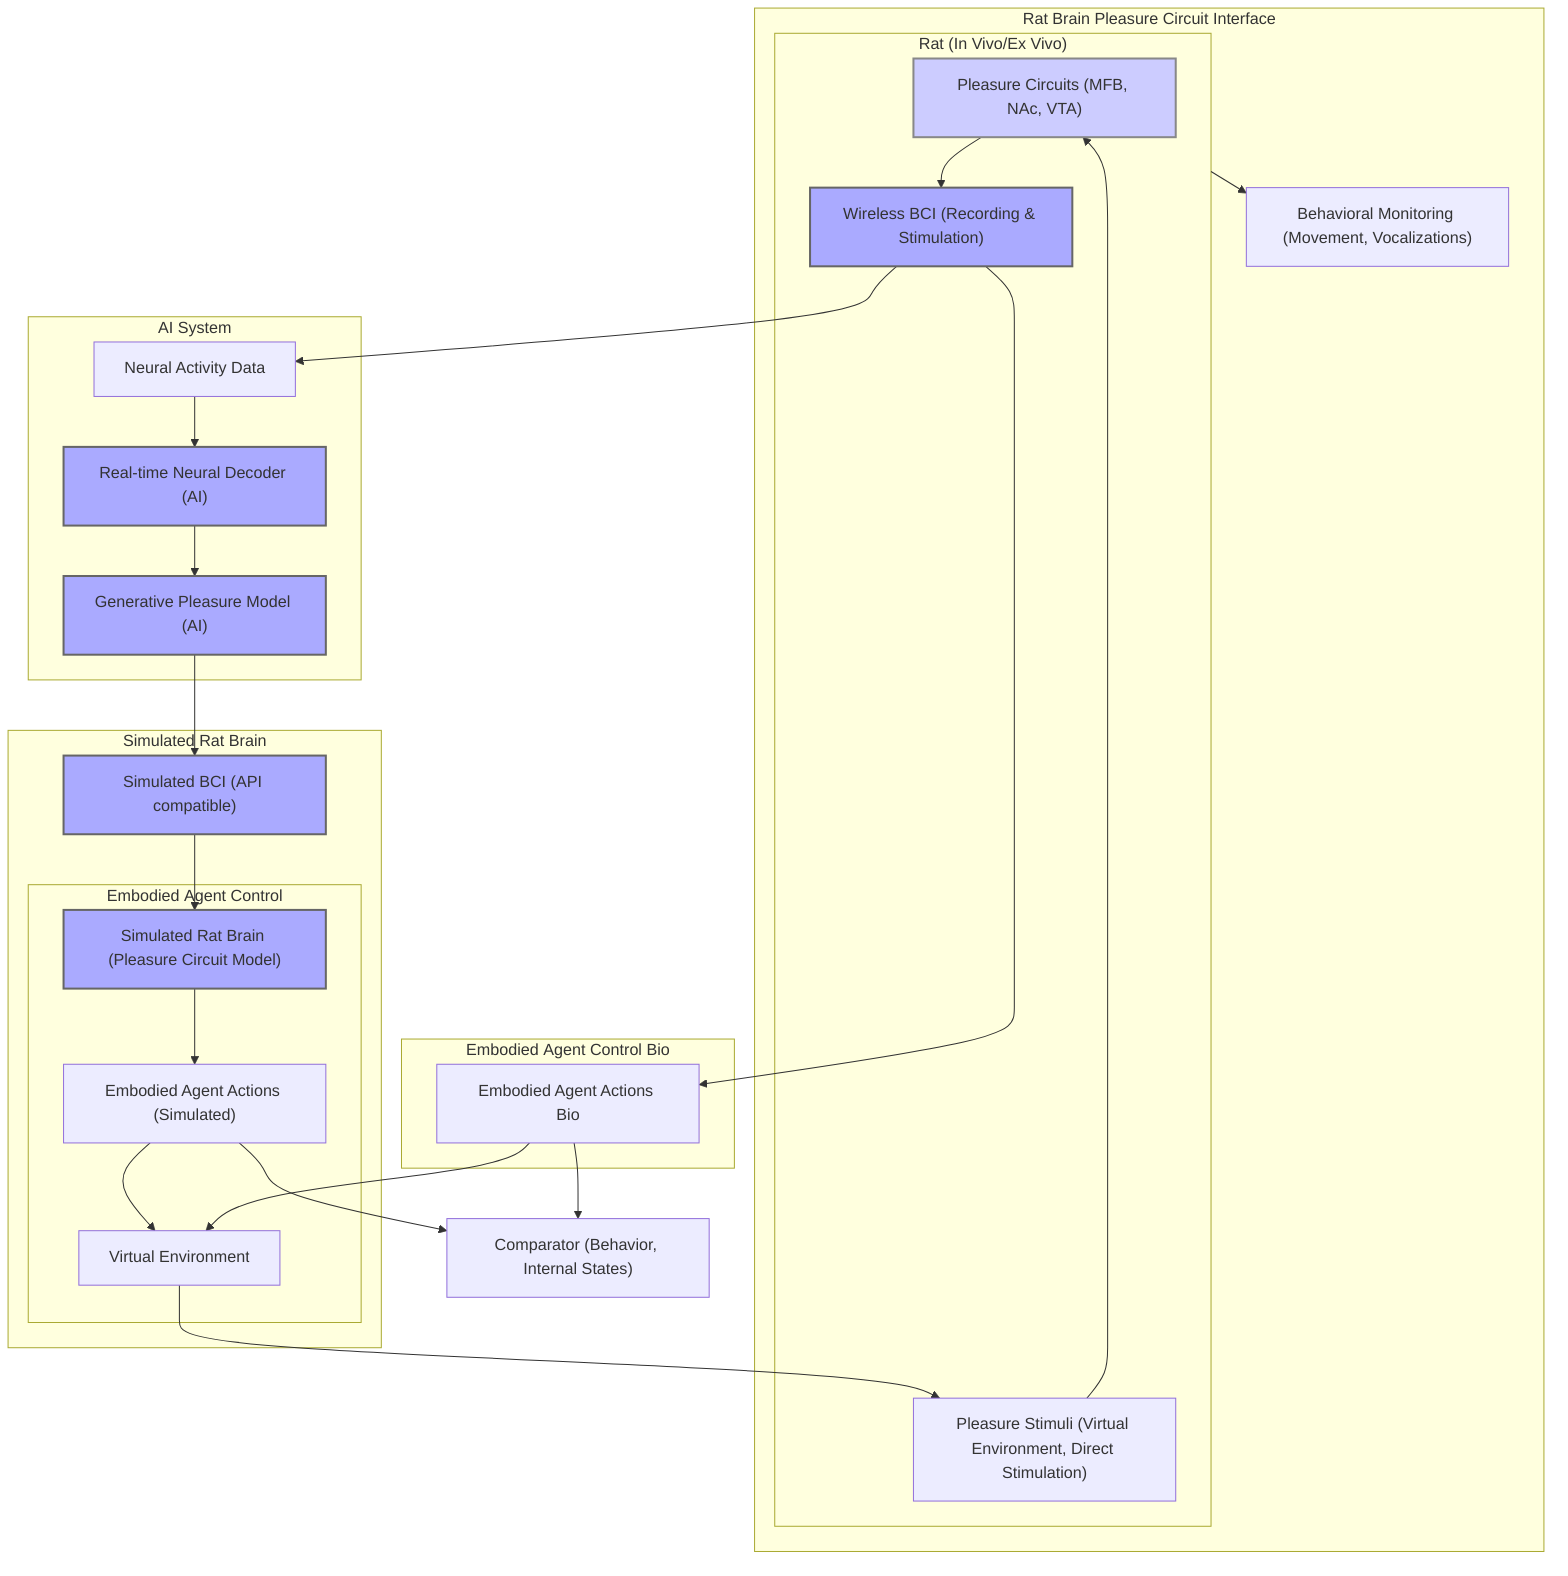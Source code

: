 graph 
    subgraph "Rat&nbsp;Brain&nbsp;Pleasure&nbsp;Circuit&nbsp;Interface"

        subgraph Rat["Rat (In Vivo/Ex Vivo)"]
            PleasureCircuits["Pleasure Circuits (MFB, NAc, VTA)"] --> BCI["Wireless BCI (Recording & Stimulation)"]
            Stimulus["Pleasure Stimuli (Virtual Environment, Direct Stimulation)"] --> PleasureCircuits
            
        end
        Rat --> BehaviorMonitor["Behavioral Monitoring (Movement, Vocalizations)"]
    end

    BCI --> NeuralData["Neural Activity Data"]

    subgraph "AI&nbsp;System"
        NeuralData --> Decoder["Real-time Neural Decoder (AI)"]
        Decoder --> PleasureModel["Generative Pleasure Model (AI)"]
    end

    subgraph "Simulated&nbsp;Rat&nbsp;Brain"
        PleasureModel --> SimulatedBCI["Simulated BCI (API compatible)"]
        SimulatedBCI --> SimulatedBrain["Simulated Rat Brain (Pleasure Circuit Model)"]
        
       subgraph "Embodied&nbsp;Agent&nbsp;Control"
            SimulatedBrain --> AgentActionsSim["Embodied Agent Actions (Simulated)"]
            AgentActionsSim --> VirtualEnvironment["Virtual Environment"]
       end
    end

    subgraph "Embodied&nbsp;Agent&nbsp;Control&nbsp;Bio"
         BCI --> AgentActionsBio["Embodied Agent Actions Bio"]
            AgentActionsBio --> VirtualEnvironment["Virtual Environment"]
    end

    VirtualEnvironment --> Stimulus
    
    AgentActionsBio & AgentActionsSim --> Comparator["Comparator (Behavior, Internal States)"]

    style PleasureCircuits fill:#ccf,stroke:#888,stroke-width:2px
    style BCI fill:#aaf,stroke:#666,stroke-width:2px
    style Decoder fill:#aaf,stroke:#666,stroke-width:2px
    style PleasureModel fill:#aaf,stroke:#666,stroke-width:2px
    style SimulatedBCI fill:#aaf,stroke:#666,stroke-width:2px
    style SimulatedBrain fill:#aaf,stroke:#666,stroke-width:2px